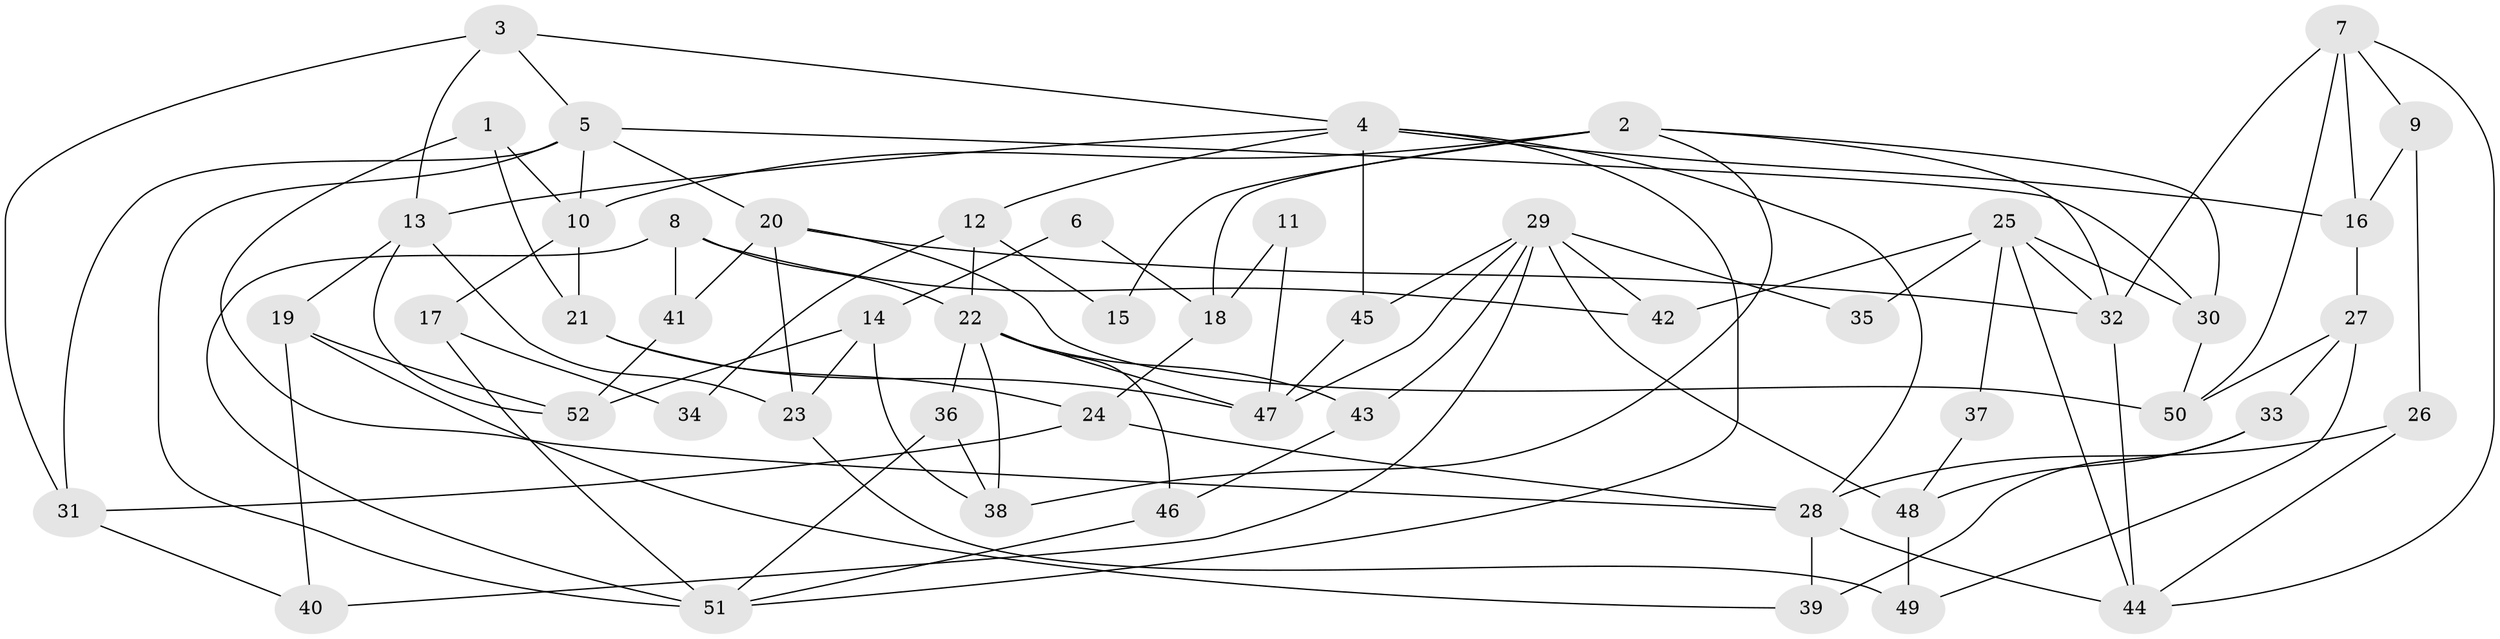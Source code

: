 // coarse degree distribution, {4: 0.15384615384615385, 8: 0.038461538461538464, 12: 0.038461538461538464, 2: 0.15384615384615385, 3: 0.38461538461538464, 7: 0.038461538461538464, 5: 0.07692307692307693, 6: 0.07692307692307693, 9: 0.038461538461538464}
// Generated by graph-tools (version 1.1) at 2025/18/03/04/25 18:18:43]
// undirected, 52 vertices, 104 edges
graph export_dot {
graph [start="1"]
  node [color=gray90,style=filled];
  1;
  2;
  3;
  4;
  5;
  6;
  7;
  8;
  9;
  10;
  11;
  12;
  13;
  14;
  15;
  16;
  17;
  18;
  19;
  20;
  21;
  22;
  23;
  24;
  25;
  26;
  27;
  28;
  29;
  30;
  31;
  32;
  33;
  34;
  35;
  36;
  37;
  38;
  39;
  40;
  41;
  42;
  43;
  44;
  45;
  46;
  47;
  48;
  49;
  50;
  51;
  52;
  1 -- 10;
  1 -- 28;
  1 -- 21;
  2 -- 30;
  2 -- 10;
  2 -- 15;
  2 -- 18;
  2 -- 32;
  2 -- 38;
  3 -- 4;
  3 -- 13;
  3 -- 5;
  3 -- 31;
  4 -- 28;
  4 -- 13;
  4 -- 12;
  4 -- 16;
  4 -- 45;
  4 -- 51;
  5 -- 51;
  5 -- 10;
  5 -- 20;
  5 -- 30;
  5 -- 31;
  6 -- 14;
  6 -- 18;
  7 -- 16;
  7 -- 44;
  7 -- 9;
  7 -- 32;
  7 -- 50;
  8 -- 42;
  8 -- 51;
  8 -- 22;
  8 -- 41;
  9 -- 26;
  9 -- 16;
  10 -- 21;
  10 -- 17;
  11 -- 47;
  11 -- 18;
  12 -- 22;
  12 -- 15;
  12 -- 34;
  13 -- 23;
  13 -- 52;
  13 -- 19;
  14 -- 52;
  14 -- 38;
  14 -- 23;
  16 -- 27;
  17 -- 51;
  17 -- 34;
  18 -- 24;
  19 -- 40;
  19 -- 39;
  19 -- 52;
  20 -- 32;
  20 -- 23;
  20 -- 41;
  20 -- 50;
  21 -- 24;
  21 -- 47;
  22 -- 36;
  22 -- 38;
  22 -- 43;
  22 -- 46;
  22 -- 47;
  23 -- 49;
  24 -- 31;
  24 -- 28;
  25 -- 32;
  25 -- 30;
  25 -- 35;
  25 -- 37;
  25 -- 42;
  25 -- 44;
  26 -- 28;
  26 -- 44;
  27 -- 50;
  27 -- 33;
  27 -- 49;
  28 -- 39;
  28 -- 44;
  29 -- 45;
  29 -- 47;
  29 -- 35;
  29 -- 40;
  29 -- 42;
  29 -- 43;
  29 -- 48;
  30 -- 50;
  31 -- 40;
  32 -- 44;
  33 -- 48;
  33 -- 39;
  36 -- 38;
  36 -- 51;
  37 -- 48;
  41 -- 52;
  43 -- 46;
  45 -- 47;
  46 -- 51;
  48 -- 49;
}
